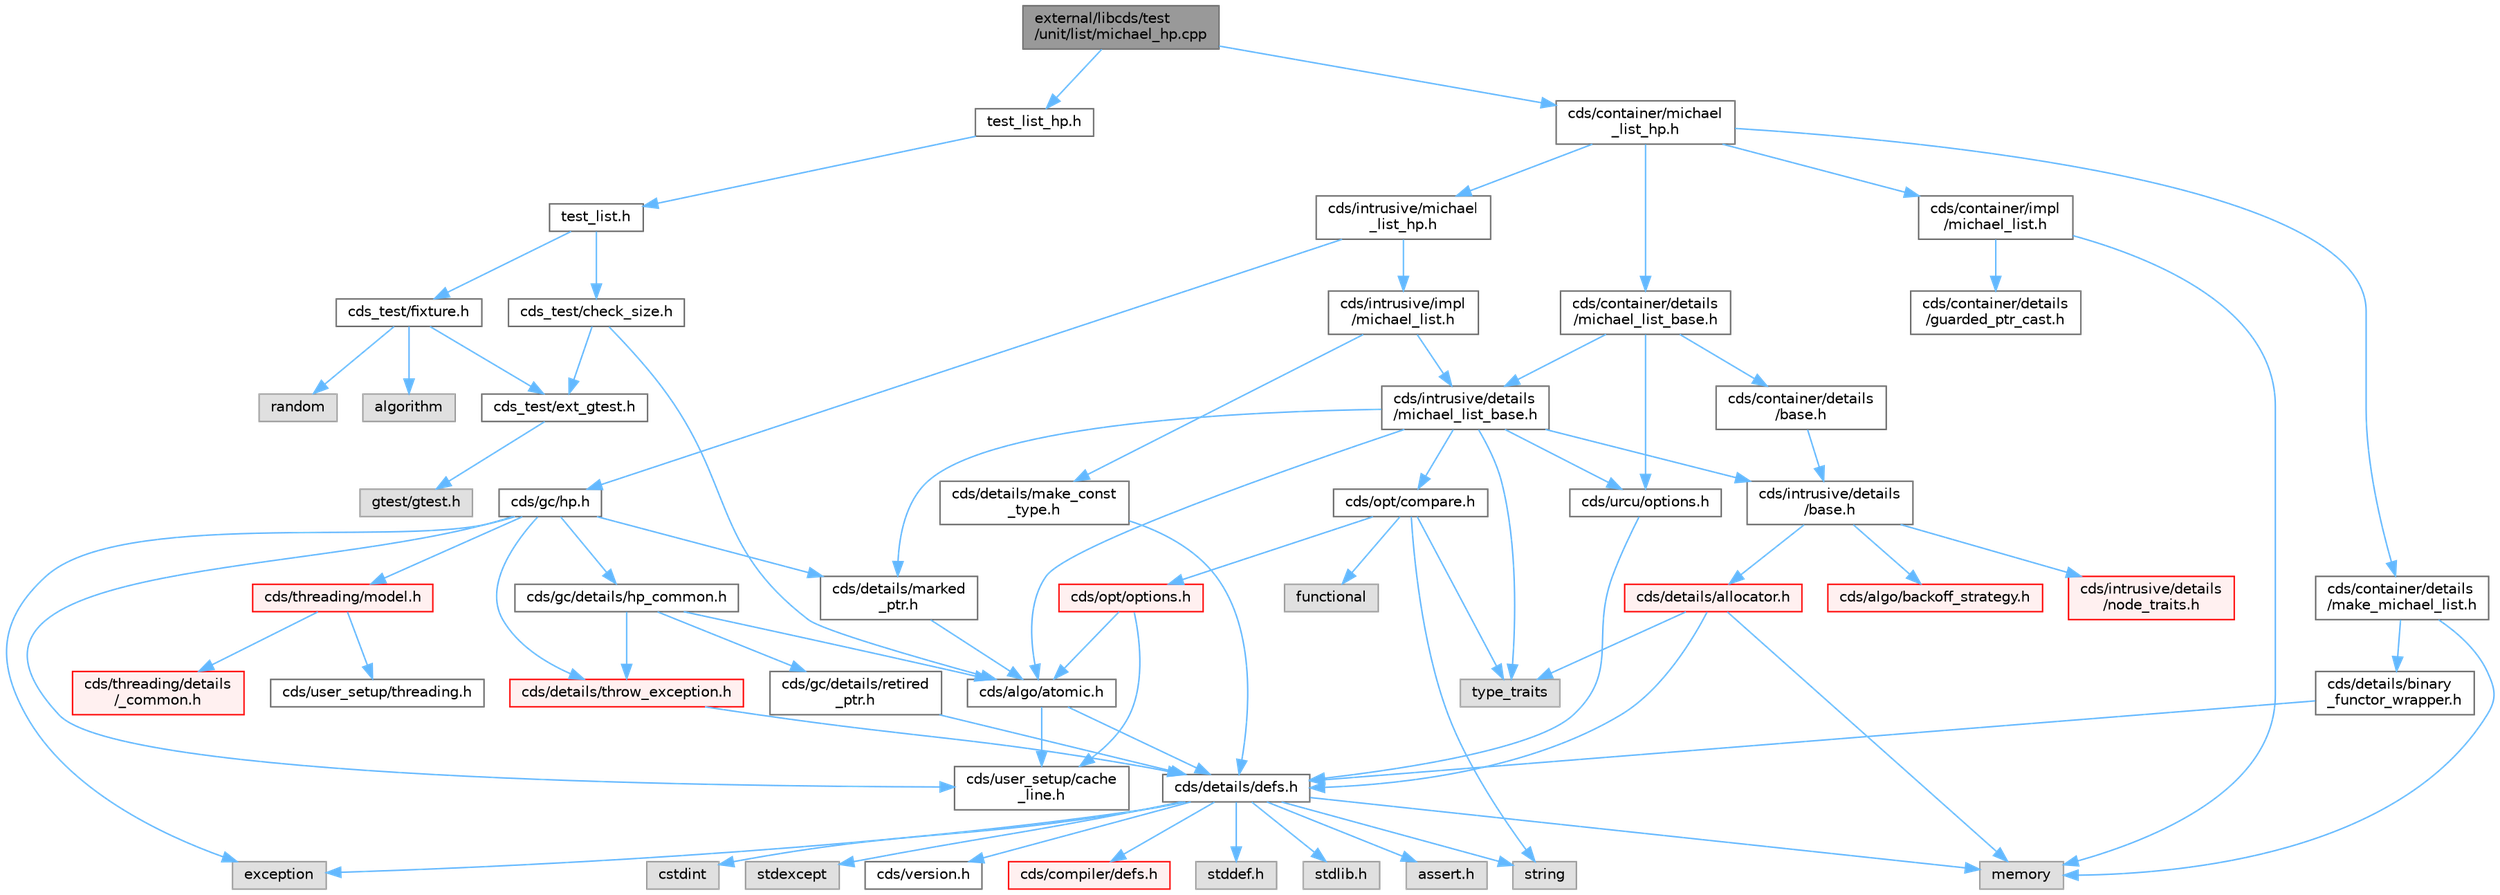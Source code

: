 digraph "external/libcds/test/unit/list/michael_hp.cpp"
{
 // LATEX_PDF_SIZE
  bgcolor="transparent";
  edge [fontname=Helvetica,fontsize=10,labelfontname=Helvetica,labelfontsize=10];
  node [fontname=Helvetica,fontsize=10,shape=box,height=0.2,width=0.4];
  Node1 [id="Node000001",label="external/libcds/test\l/unit/list/michael_hp.cpp",height=0.2,width=0.4,color="gray40", fillcolor="grey60", style="filled", fontcolor="black",tooltip=" "];
  Node1 -> Node2 [id="edge75_Node000001_Node000002",color="steelblue1",style="solid",tooltip=" "];
  Node2 [id="Node000002",label="test_list_hp.h",height=0.2,width=0.4,color="grey40", fillcolor="white", style="filled",URL="$test__list__hp_8h.html",tooltip=" "];
  Node2 -> Node3 [id="edge76_Node000002_Node000003",color="steelblue1",style="solid",tooltip=" "];
  Node3 [id="Node000003",label="test_list.h",height=0.2,width=0.4,color="grey40", fillcolor="white", style="filled",URL="$test__list_8h.html",tooltip=" "];
  Node3 -> Node4 [id="edge77_Node000003_Node000004",color="steelblue1",style="solid",tooltip=" "];
  Node4 [id="Node000004",label="cds_test/check_size.h",height=0.2,width=0.4,color="grey40", fillcolor="white", style="filled",URL="$check__size_8h.html",tooltip=" "];
  Node4 -> Node5 [id="edge78_Node000004_Node000005",color="steelblue1",style="solid",tooltip=" "];
  Node5 [id="Node000005",label="cds_test/ext_gtest.h",height=0.2,width=0.4,color="grey40", fillcolor="white", style="filled",URL="$ext__gtest_8h.html",tooltip=" "];
  Node5 -> Node6 [id="edge79_Node000005_Node000006",color="steelblue1",style="solid",tooltip=" "];
  Node6 [id="Node000006",label="gtest/gtest.h",height=0.2,width=0.4,color="grey60", fillcolor="#E0E0E0", style="filled",tooltip=" "];
  Node4 -> Node7 [id="edge80_Node000004_Node000007",color="steelblue1",style="solid",tooltip=" "];
  Node7 [id="Node000007",label="cds/algo/atomic.h",height=0.2,width=0.4,color="grey40", fillcolor="white", style="filled",URL="$external_2libcds_2cds_2algo_2atomic_8h.html",tooltip=" "];
  Node7 -> Node8 [id="edge81_Node000007_Node000008",color="steelblue1",style="solid",tooltip=" "];
  Node8 [id="Node000008",label="cds/details/defs.h",height=0.2,width=0.4,color="grey40", fillcolor="white", style="filled",URL="$details_2defs_8h.html",tooltip=" "];
  Node8 -> Node9 [id="edge82_Node000008_Node000009",color="steelblue1",style="solid",tooltip=" "];
  Node9 [id="Node000009",label="stddef.h",height=0.2,width=0.4,color="grey60", fillcolor="#E0E0E0", style="filled",tooltip=" "];
  Node8 -> Node10 [id="edge83_Node000008_Node000010",color="steelblue1",style="solid",tooltip=" "];
  Node10 [id="Node000010",label="stdlib.h",height=0.2,width=0.4,color="grey60", fillcolor="#E0E0E0", style="filled",tooltip=" "];
  Node8 -> Node11 [id="edge84_Node000008_Node000011",color="steelblue1",style="solid",tooltip=" "];
  Node11 [id="Node000011",label="assert.h",height=0.2,width=0.4,color="grey60", fillcolor="#E0E0E0", style="filled",tooltip=" "];
  Node8 -> Node12 [id="edge85_Node000008_Node000012",color="steelblue1",style="solid",tooltip=" "];
  Node12 [id="Node000012",label="cstdint",height=0.2,width=0.4,color="grey60", fillcolor="#E0E0E0", style="filled",tooltip=" "];
  Node8 -> Node13 [id="edge86_Node000008_Node000013",color="steelblue1",style="solid",tooltip=" "];
  Node13 [id="Node000013",label="exception",height=0.2,width=0.4,color="grey60", fillcolor="#E0E0E0", style="filled",tooltip=" "];
  Node8 -> Node14 [id="edge87_Node000008_Node000014",color="steelblue1",style="solid",tooltip=" "];
  Node14 [id="Node000014",label="stdexcept",height=0.2,width=0.4,color="grey60", fillcolor="#E0E0E0", style="filled",tooltip=" "];
  Node8 -> Node15 [id="edge88_Node000008_Node000015",color="steelblue1",style="solid",tooltip=" "];
  Node15 [id="Node000015",label="string",height=0.2,width=0.4,color="grey60", fillcolor="#E0E0E0", style="filled",tooltip=" "];
  Node8 -> Node16 [id="edge89_Node000008_Node000016",color="steelblue1",style="solid",tooltip=" "];
  Node16 [id="Node000016",label="memory",height=0.2,width=0.4,color="grey60", fillcolor="#E0E0E0", style="filled",tooltip=" "];
  Node8 -> Node17 [id="edge90_Node000008_Node000017",color="steelblue1",style="solid",tooltip=" "];
  Node17 [id="Node000017",label="cds/version.h",height=0.2,width=0.4,color="grey40", fillcolor="white", style="filled",URL="$external_2libcds_2cds_2version_8h.html",tooltip=" "];
  Node8 -> Node18 [id="edge91_Node000008_Node000018",color="steelblue1",style="solid",tooltip=" "];
  Node18 [id="Node000018",label="cds/compiler/defs.h",height=0.2,width=0.4,color="red", fillcolor="#FFF0F0", style="filled",URL="$compiler_2defs_8h.html",tooltip=" "];
  Node7 -> Node21 [id="edge92_Node000007_Node000021",color="steelblue1",style="solid",tooltip=" "];
  Node21 [id="Node000021",label="cds/user_setup/cache\l_line.h",height=0.2,width=0.4,color="grey40", fillcolor="white", style="filled",URL="$cache__line_8h.html",tooltip="Cache-line size definition"];
  Node3 -> Node22 [id="edge93_Node000003_Node000022",color="steelblue1",style="solid",tooltip=" "];
  Node22 [id="Node000022",label="cds_test/fixture.h",height=0.2,width=0.4,color="grey40", fillcolor="white", style="filled",URL="$fixture_8h.html",tooltip=" "];
  Node22 -> Node5 [id="edge94_Node000022_Node000005",color="steelblue1",style="solid",tooltip=" "];
  Node22 -> Node23 [id="edge95_Node000022_Node000023",color="steelblue1",style="solid",tooltip=" "];
  Node23 [id="Node000023",label="algorithm",height=0.2,width=0.4,color="grey60", fillcolor="#E0E0E0", style="filled",tooltip=" "];
  Node22 -> Node24 [id="edge96_Node000022_Node000024",color="steelblue1",style="solid",tooltip=" "];
  Node24 [id="Node000024",label="random",height=0.2,width=0.4,color="grey60", fillcolor="#E0E0E0", style="filled",tooltip=" "];
  Node1 -> Node25 [id="edge97_Node000001_Node000025",color="steelblue1",style="solid",tooltip=" "];
  Node25 [id="Node000025",label="cds/container/michael\l_list_hp.h",height=0.2,width=0.4,color="grey40", fillcolor="white", style="filled",URL="$container_2michael__list__hp_8h.html",tooltip=" "];
  Node25 -> Node26 [id="edge98_Node000025_Node000026",color="steelblue1",style="solid",tooltip=" "];
  Node26 [id="Node000026",label="cds/container/details\l/michael_list_base.h",height=0.2,width=0.4,color="grey40", fillcolor="white", style="filled",URL="$container_2details_2michael__list__base_8h.html",tooltip=" "];
  Node26 -> Node27 [id="edge99_Node000026_Node000027",color="steelblue1",style="solid",tooltip=" "];
  Node27 [id="Node000027",label="cds/container/details\l/base.h",height=0.2,width=0.4,color="grey40", fillcolor="white", style="filled",URL="$external_2libcds_2cds_2container_2details_2base_8h.html",tooltip=" "];
  Node27 -> Node28 [id="edge100_Node000027_Node000028",color="steelblue1",style="solid",tooltip=" "];
  Node28 [id="Node000028",label="cds/intrusive/details\l/base.h",height=0.2,width=0.4,color="grey40", fillcolor="white", style="filled",URL="$external_2libcds_2cds_2intrusive_2details_2base_8h.html",tooltip=" "];
  Node28 -> Node29 [id="edge101_Node000028_Node000029",color="steelblue1",style="solid",tooltip=" "];
  Node29 [id="Node000029",label="cds/intrusive/details\l/node_traits.h",height=0.2,width=0.4,color="red", fillcolor="#FFF0F0", style="filled",URL="$node__traits_8h.html",tooltip=" "];
  Node28 -> Node49 [id="edge102_Node000028_Node000049",color="steelblue1",style="solid",tooltip=" "];
  Node49 [id="Node000049",label="cds/details/allocator.h",height=0.2,width=0.4,color="red", fillcolor="#FFF0F0", style="filled",URL="$external_2libcds_2cds_2details_2allocator_8h.html",tooltip=" "];
  Node49 -> Node50 [id="edge103_Node000049_Node000050",color="steelblue1",style="solid",tooltip=" "];
  Node50 [id="Node000050",label="type_traits",height=0.2,width=0.4,color="grey60", fillcolor="#E0E0E0", style="filled",tooltip=" "];
  Node49 -> Node16 [id="edge104_Node000049_Node000016",color="steelblue1",style="solid",tooltip=" "];
  Node49 -> Node8 [id="edge105_Node000049_Node000008",color="steelblue1",style="solid",tooltip=" "];
  Node28 -> Node51 [id="edge106_Node000028_Node000051",color="steelblue1",style="solid",tooltip=" "];
  Node51 [id="Node000051",label="cds/algo/backoff_strategy.h",height=0.2,width=0.4,color="red", fillcolor="#FFF0F0", style="filled",URL="$backoff__strategy_8h.html",tooltip=" "];
  Node26 -> Node55 [id="edge107_Node000026_Node000055",color="steelblue1",style="solid",tooltip=" "];
  Node55 [id="Node000055",label="cds/intrusive/details\l/michael_list_base.h",height=0.2,width=0.4,color="grey40", fillcolor="white", style="filled",URL="$intrusive_2details_2michael__list__base_8h.html",tooltip=" "];
  Node55 -> Node50 [id="edge108_Node000055_Node000050",color="steelblue1",style="solid",tooltip=" "];
  Node55 -> Node28 [id="edge109_Node000055_Node000028",color="steelblue1",style="solid",tooltip=" "];
  Node55 -> Node56 [id="edge110_Node000055_Node000056",color="steelblue1",style="solid",tooltip=" "];
  Node56 [id="Node000056",label="cds/opt/compare.h",height=0.2,width=0.4,color="grey40", fillcolor="white", style="filled",URL="$external_2libcds_2cds_2opt_2compare_8h.html",tooltip=" "];
  Node56 -> Node50 [id="edge111_Node000056_Node000050",color="steelblue1",style="solid",tooltip=" "];
  Node56 -> Node57 [id="edge112_Node000056_Node000057",color="steelblue1",style="solid",tooltip=" "];
  Node57 [id="Node000057",label="functional",height=0.2,width=0.4,color="grey60", fillcolor="#E0E0E0", style="filled",tooltip=" "];
  Node56 -> Node15 [id="edge113_Node000056_Node000015",color="steelblue1",style="solid",tooltip=" "];
  Node56 -> Node31 [id="edge114_Node000056_Node000031",color="steelblue1",style="solid",tooltip=" "];
  Node31 [id="Node000031",label="cds/opt/options.h",height=0.2,width=0.4,color="red", fillcolor="#FFF0F0", style="filled",URL="$opt_2options_8h.html",tooltip=" "];
  Node31 -> Node21 [id="edge115_Node000031_Node000021",color="steelblue1",style="solid",tooltip=" "];
  Node31 -> Node7 [id="edge116_Node000031_Node000007",color="steelblue1",style="solid",tooltip=" "];
  Node55 -> Node7 [id="edge117_Node000055_Node000007",color="steelblue1",style="solid",tooltip=" "];
  Node55 -> Node58 [id="edge118_Node000055_Node000058",color="steelblue1",style="solid",tooltip=" "];
  Node58 [id="Node000058",label="cds/details/marked\l_ptr.h",height=0.2,width=0.4,color="grey40", fillcolor="white", style="filled",URL="$marked__ptr_8h.html",tooltip=" "];
  Node58 -> Node7 [id="edge119_Node000058_Node000007",color="steelblue1",style="solid",tooltip=" "];
  Node55 -> Node59 [id="edge120_Node000055_Node000059",color="steelblue1",style="solid",tooltip=" "];
  Node59 [id="Node000059",label="cds/urcu/options.h",height=0.2,width=0.4,color="grey40", fillcolor="white", style="filled",URL="$urcu_2options_8h.html",tooltip=" "];
  Node59 -> Node8 [id="edge121_Node000059_Node000008",color="steelblue1",style="solid",tooltip=" "];
  Node26 -> Node59 [id="edge122_Node000026_Node000059",color="steelblue1",style="solid",tooltip=" "];
  Node25 -> Node60 [id="edge123_Node000025_Node000060",color="steelblue1",style="solid",tooltip=" "];
  Node60 [id="Node000060",label="cds/intrusive/michael\l_list_hp.h",height=0.2,width=0.4,color="grey40", fillcolor="white", style="filled",URL="$intrusive_2michael__list__hp_8h.html",tooltip=" "];
  Node60 -> Node61 [id="edge124_Node000060_Node000061",color="steelblue1",style="solid",tooltip=" "];
  Node61 [id="Node000061",label="cds/gc/hp.h",height=0.2,width=0.4,color="grey40", fillcolor="white", style="filled",URL="$hp_8h.html",tooltip=" "];
  Node61 -> Node13 [id="edge125_Node000061_Node000013",color="steelblue1",style="solid",tooltip=" "];
  Node61 -> Node62 [id="edge126_Node000061_Node000062",color="steelblue1",style="solid",tooltip=" "];
  Node62 [id="Node000062",label="cds/gc/details/hp_common.h",height=0.2,width=0.4,color="grey40", fillcolor="white", style="filled",URL="$hp__common_8h.html",tooltip=" "];
  Node62 -> Node7 [id="edge127_Node000062_Node000007",color="steelblue1",style="solid",tooltip=" "];
  Node62 -> Node63 [id="edge128_Node000062_Node000063",color="steelblue1",style="solid",tooltip=" "];
  Node63 [id="Node000063",label="cds/gc/details/retired\l_ptr.h",height=0.2,width=0.4,color="grey40", fillcolor="white", style="filled",URL="$retired__ptr_8h.html",tooltip=" "];
  Node63 -> Node8 [id="edge129_Node000063_Node000008",color="steelblue1",style="solid",tooltip=" "];
  Node62 -> Node46 [id="edge130_Node000062_Node000046",color="steelblue1",style="solid",tooltip=" "];
  Node46 [id="Node000046",label="cds/details/throw_exception.h",height=0.2,width=0.4,color="red", fillcolor="#FFF0F0", style="filled",URL="$throw__exception_8h.html",tooltip=" "];
  Node46 -> Node8 [id="edge131_Node000046_Node000008",color="steelblue1",style="solid",tooltip=" "];
  Node61 -> Node64 [id="edge132_Node000061_Node000064",color="steelblue1",style="solid",tooltip=" "];
  Node64 [id="Node000064",label="cds/threading/model.h",height=0.2,width=0.4,color="red", fillcolor="#FFF0F0", style="filled",URL="$model_8h.html",tooltip=" "];
  Node64 -> Node65 [id="edge133_Node000064_Node000065",color="steelblue1",style="solid",tooltip=" "];
  Node65 [id="Node000065",label="cds/threading/details\l/_common.h",height=0.2,width=0.4,color="red", fillcolor="#FFF0F0", style="filled",URL="$__common_8h.html",tooltip=" "];
  Node64 -> Node74 [id="edge134_Node000064_Node000074",color="steelblue1",style="solid",tooltip=" "];
  Node74 [id="Node000074",label="cds/user_setup/threading.h",height=0.2,width=0.4,color="grey40", fillcolor="white", style="filled",URL="$external_2libcds_2cds_2user__setup_2threading_8h.html",tooltip=" "];
  Node61 -> Node46 [id="edge135_Node000061_Node000046",color="steelblue1",style="solid",tooltip=" "];
  Node61 -> Node58 [id="edge136_Node000061_Node000058",color="steelblue1",style="solid",tooltip=" "];
  Node61 -> Node21 [id="edge137_Node000061_Node000021",color="steelblue1",style="solid",tooltip=" "];
  Node60 -> Node76 [id="edge138_Node000060_Node000076",color="steelblue1",style="solid",tooltip=" "];
  Node76 [id="Node000076",label="cds/intrusive/impl\l/michael_list.h",height=0.2,width=0.4,color="grey40", fillcolor="white", style="filled",URL="$intrusive_2impl_2michael__list_8h.html",tooltip=" "];
  Node76 -> Node55 [id="edge139_Node000076_Node000055",color="steelblue1",style="solid",tooltip=" "];
  Node76 -> Node77 [id="edge140_Node000076_Node000077",color="steelblue1",style="solid",tooltip=" "];
  Node77 [id="Node000077",label="cds/details/make_const\l_type.h",height=0.2,width=0.4,color="grey40", fillcolor="white", style="filled",URL="$make__const__type_8h.html",tooltip=" "];
  Node77 -> Node8 [id="edge141_Node000077_Node000008",color="steelblue1",style="solid",tooltip=" "];
  Node25 -> Node78 [id="edge142_Node000025_Node000078",color="steelblue1",style="solid",tooltip=" "];
  Node78 [id="Node000078",label="cds/container/details\l/make_michael_list.h",height=0.2,width=0.4,color="grey40", fillcolor="white", style="filled",URL="$make__michael__list_8h.html",tooltip=" "];
  Node78 -> Node79 [id="edge143_Node000078_Node000079",color="steelblue1",style="solid",tooltip=" "];
  Node79 [id="Node000079",label="cds/details/binary\l_functor_wrapper.h",height=0.2,width=0.4,color="grey40", fillcolor="white", style="filled",URL="$binary__functor__wrapper_8h.html",tooltip=" "];
  Node79 -> Node8 [id="edge144_Node000079_Node000008",color="steelblue1",style="solid",tooltip=" "];
  Node78 -> Node16 [id="edge145_Node000078_Node000016",color="steelblue1",style="solid",tooltip=" "];
  Node25 -> Node80 [id="edge146_Node000025_Node000080",color="steelblue1",style="solid",tooltip=" "];
  Node80 [id="Node000080",label="cds/container/impl\l/michael_list.h",height=0.2,width=0.4,color="grey40", fillcolor="white", style="filled",URL="$container_2impl_2michael__list_8h.html",tooltip=" "];
  Node80 -> Node16 [id="edge147_Node000080_Node000016",color="steelblue1",style="solid",tooltip=" "];
  Node80 -> Node81 [id="edge148_Node000080_Node000081",color="steelblue1",style="solid",tooltip=" "];
  Node81 [id="Node000081",label="cds/container/details\l/guarded_ptr_cast.h",height=0.2,width=0.4,color="grey40", fillcolor="white", style="filled",URL="$guarded__ptr__cast_8h.html",tooltip=" "];
}
